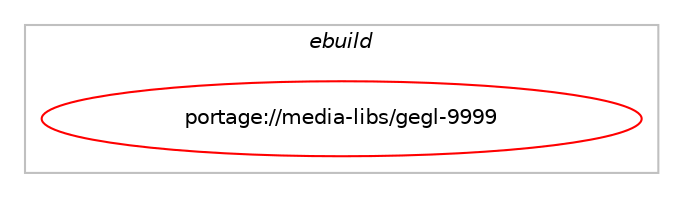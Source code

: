 digraph prolog {

# *************
# Graph options
# *************

newrank=true;
concentrate=true;
compound=true;
graph [rankdir=LR,fontname=Helvetica,fontsize=10,ranksep=1.5];#, ranksep=2.5, nodesep=0.2];
edge  [arrowhead=vee];
node  [fontname=Helvetica,fontsize=10];

# **********
# The ebuild
# **********

subgraph cluster_leftcol {
color=gray;
label=<<i>ebuild</i>>;
id [label="portage://media-libs/gegl-9999", color=red, width=4, href="../media-libs/gegl-9999.svg"];
}

# ****************
# The dependencies
# ****************

subgraph cluster_midcol {
color=gray;
label=<<i>dependencies</i>>;
subgraph cluster_compile {
fillcolor="#eeeeee";
style=filled;
label=<<i>compile</i>>;
# *** BEGIN UNKNOWN DEPENDENCY TYPE (TODO) ***
# id -> equal(use_conditional_group(positive,cairo,portage://media-libs/gegl-9999,[package_dependency(portage://media-libs/gegl-9999,install,no,x11-libs,cairo,greaterequal,[1.12.2,,,1.12.2],[],[])]))
# *** END UNKNOWN DEPENDENCY TYPE (TODO) ***

# *** BEGIN UNKNOWN DEPENDENCY TYPE (TODO) ***
# id -> equal(use_conditional_group(positive,ffmpeg,portage://media-libs/gegl-9999,[package_dependency(portage://media-libs/gegl-9999,install,no,media-video,ffmpeg,none,[,,],[slot(0),equal],[])]))
# *** END UNKNOWN DEPENDENCY TYPE (TODO) ***

# *** BEGIN UNKNOWN DEPENDENCY TYPE (TODO) ***
# id -> equal(use_conditional_group(positive,introspection,portage://media-libs/gegl-9999,[package_dependency(portage://media-libs/gegl-9999,install,no,dev-libs,gobject-introspection,greaterequal,[1.32,,,1.32],any_same_slot,[])]))
# *** END UNKNOWN DEPENDENCY TYPE (TODO) ***

# *** BEGIN UNKNOWN DEPENDENCY TYPE (TODO) ***
# id -> equal(use_conditional_group(positive,lcms,portage://media-libs/gegl-9999,[package_dependency(portage://media-libs/gegl-9999,install,no,media-libs,lcms,greaterequal,[2.8,,,2.8],[slot(2)],[])]))
# *** END UNKNOWN DEPENDENCY TYPE (TODO) ***

# *** BEGIN UNKNOWN DEPENDENCY TYPE (TODO) ***
# id -> equal(use_conditional_group(positive,lensfun,portage://media-libs/gegl-9999,[package_dependency(portage://media-libs/gegl-9999,install,no,media-libs,lensfun,greaterequal,[0.2.5,,,0.2.5],[],[])]))
# *** END UNKNOWN DEPENDENCY TYPE (TODO) ***

# *** BEGIN UNKNOWN DEPENDENCY TYPE (TODO) ***
# id -> equal(use_conditional_group(positive,openexr,portage://media-libs/gegl-9999,[package_dependency(portage://media-libs/gegl-9999,install,no,media-libs,openexr,greaterequal,[1.6.1,,,1.6.1],any_same_slot,[])]))
# *** END UNKNOWN DEPENDENCY TYPE (TODO) ***

# *** BEGIN UNKNOWN DEPENDENCY TYPE (TODO) ***
# id -> equal(use_conditional_group(positive,pdf,portage://media-libs/gegl-9999,[package_dependency(portage://media-libs/gegl-9999,install,no,app-text,poppler,greaterequal,[0.71.0,,,0.71.0],[],[use(enable(cairo),none)])]))
# *** END UNKNOWN DEPENDENCY TYPE (TODO) ***

# *** BEGIN UNKNOWN DEPENDENCY TYPE (TODO) ***
# id -> equal(use_conditional_group(positive,raw,portage://media-libs/gegl-9999,[package_dependency(portage://media-libs/gegl-9999,install,no,media-libs,libraw,greaterequal,[0.15.4,,,0.15.4],[slot(0),equal],[])]))
# *** END UNKNOWN DEPENDENCY TYPE (TODO) ***

# *** BEGIN UNKNOWN DEPENDENCY TYPE (TODO) ***
# id -> equal(use_conditional_group(positive,sdl,portage://media-libs/gegl-9999,[package_dependency(portage://media-libs/gegl-9999,install,no,media-libs,libsdl,greaterequal,[1.2.0,,,1.2.0],[],[])]))
# *** END UNKNOWN DEPENDENCY TYPE (TODO) ***

# *** BEGIN UNKNOWN DEPENDENCY TYPE (TODO) ***
# id -> equal(use_conditional_group(positive,sdl2,portage://media-libs/gegl-9999,[package_dependency(portage://media-libs/gegl-9999,install,no,media-libs,libsdl2,greaterequal,[2.0.20,,,2.0.20],[],[])]))
# *** END UNKNOWN DEPENDENCY TYPE (TODO) ***

# *** BEGIN UNKNOWN DEPENDENCY TYPE (TODO) ***
# id -> equal(use_conditional_group(positive,svg,portage://media-libs/gegl-9999,[package_dependency(portage://media-libs/gegl-9999,install,no,gnome-base,librsvg,greaterequal,[2.40.6,,,2.40.6],[slot(2)],[])]))
# *** END UNKNOWN DEPENDENCY TYPE (TODO) ***

# *** BEGIN UNKNOWN DEPENDENCY TYPE (TODO) ***
# id -> equal(use_conditional_group(positive,tiff,portage://media-libs/gegl-9999,[package_dependency(portage://media-libs/gegl-9999,install,no,media-libs,tiff,greaterequal,[4,,,4],any_same_slot,[])]))
# *** END UNKNOWN DEPENDENCY TYPE (TODO) ***

# *** BEGIN UNKNOWN DEPENDENCY TYPE (TODO) ***
# id -> equal(use_conditional_group(positive,umfpack,portage://media-libs/gegl-9999,[package_dependency(portage://media-libs/gegl-9999,install,no,sci-libs,umfpack,none,[,,],[],[])]))
# *** END UNKNOWN DEPENDENCY TYPE (TODO) ***

# *** BEGIN UNKNOWN DEPENDENCY TYPE (TODO) ***
# id -> equal(use_conditional_group(positive,v4l,portage://media-libs/gegl-9999,[package_dependency(portage://media-libs/gegl-9999,install,no,media-libs,libv4l,greaterequal,[1.0.1,,,1.0.1],[],[])]))
# *** END UNKNOWN DEPENDENCY TYPE (TODO) ***

# *** BEGIN UNKNOWN DEPENDENCY TYPE (TODO) ***
# id -> equal(use_conditional_group(positive,webp,portage://media-libs/gegl-9999,[package_dependency(portage://media-libs/gegl-9999,install,no,media-libs,libwebp,greaterequal,[0.5.0,,,0.5.0],any_same_slot,[])]))
# *** END UNKNOWN DEPENDENCY TYPE (TODO) ***

# *** BEGIN UNKNOWN DEPENDENCY TYPE (TODO) ***
# id -> equal(package_dependency(portage://media-libs/gegl-9999,install,no,dev-libs,glib,greaterequal,[2.68.2,,,2.68.2],[slot(2)],[]))
# *** END UNKNOWN DEPENDENCY TYPE (TODO) ***

# *** BEGIN UNKNOWN DEPENDENCY TYPE (TODO) ***
# id -> equal(package_dependency(portage://media-libs/gegl-9999,install,no,dev-libs,json-glib,greaterequal,[1.2.6,,,1.2.6],[],[]))
# *** END UNKNOWN DEPENDENCY TYPE (TODO) ***

# *** BEGIN UNKNOWN DEPENDENCY TYPE (TODO) ***
# id -> equal(package_dependency(portage://media-libs/gegl-9999,install,no,media-libs,babl,greaterequal,[0.1.98,,,0.1.98],[],[use(optenable(introspection),none),use(optenable(lcms),none),use(optenable(vala),none)]))
# *** END UNKNOWN DEPENDENCY TYPE (TODO) ***

# *** BEGIN UNKNOWN DEPENDENCY TYPE (TODO) ***
# id -> equal(package_dependency(portage://media-libs/gegl-9999,install,no,media-libs,libjpeg-turbo,none,[,,],[],[]))
# *** END UNKNOWN DEPENDENCY TYPE (TODO) ***

# *** BEGIN UNKNOWN DEPENDENCY TYPE (TODO) ***
# id -> equal(package_dependency(portage://media-libs/gegl-9999,install,no,media-libs,libnsgif,none,[,,],[],[]))
# *** END UNKNOWN DEPENDENCY TYPE (TODO) ***

# *** BEGIN UNKNOWN DEPENDENCY TYPE (TODO) ***
# id -> equal(package_dependency(portage://media-libs/gegl-9999,install,no,media-libs,libpng,greaterequal,[1.6.0,,,1.6.0],[slot(0),equal],[]))
# *** END UNKNOWN DEPENDENCY TYPE (TODO) ***

# *** BEGIN UNKNOWN DEPENDENCY TYPE (TODO) ***
# id -> equal(package_dependency(portage://media-libs/gegl-9999,install,no,sys-libs,zlib,greaterequal,[1.2.0,,,1.2.0],[],[]))
# *** END UNKNOWN DEPENDENCY TYPE (TODO) ***

# *** BEGIN UNKNOWN DEPENDENCY TYPE (TODO) ***
# id -> equal(package_dependency(portage://media-libs/gegl-9999,install,no,x11-base,xorg-proto,none,[,,],[],[]))
# *** END UNKNOWN DEPENDENCY TYPE (TODO) ***

# *** BEGIN UNKNOWN DEPENDENCY TYPE (TODO) ***
# id -> equal(package_dependency(portage://media-libs/gegl-9999,install,no,x11-libs,gdk-pixbuf,greaterequal,[2.32,,,2.32],[slot(2)],[]))
# *** END UNKNOWN DEPENDENCY TYPE (TODO) ***

# *** BEGIN UNKNOWN DEPENDENCY TYPE (TODO) ***
# id -> equal(package_dependency(portage://media-libs/gegl-9999,install,no,x11-libs,pango,greaterequal,[1.38.0,,,1.38.0],[],[]))
# *** END UNKNOWN DEPENDENCY TYPE (TODO) ***

}
subgraph cluster_compileandrun {
fillcolor="#eeeeee";
style=filled;
label=<<i>compile and run</i>>;
}
subgraph cluster_run {
fillcolor="#eeeeee";
style=filled;
label=<<i>run</i>>;
# *** BEGIN UNKNOWN DEPENDENCY TYPE (TODO) ***
# id -> equal(use_conditional_group(positive,cairo,portage://media-libs/gegl-9999,[package_dependency(portage://media-libs/gegl-9999,run,no,x11-libs,cairo,greaterequal,[1.12.2,,,1.12.2],[],[])]))
# *** END UNKNOWN DEPENDENCY TYPE (TODO) ***

# *** BEGIN UNKNOWN DEPENDENCY TYPE (TODO) ***
# id -> equal(use_conditional_group(positive,ffmpeg,portage://media-libs/gegl-9999,[package_dependency(portage://media-libs/gegl-9999,run,no,media-video,ffmpeg,none,[,,],[slot(0),equal],[])]))
# *** END UNKNOWN DEPENDENCY TYPE (TODO) ***

# *** BEGIN UNKNOWN DEPENDENCY TYPE (TODO) ***
# id -> equal(use_conditional_group(positive,introspection,portage://media-libs/gegl-9999,[package_dependency(portage://media-libs/gegl-9999,run,no,dev-libs,gobject-introspection,greaterequal,[1.32,,,1.32],any_same_slot,[])]))
# *** END UNKNOWN DEPENDENCY TYPE (TODO) ***

# *** BEGIN UNKNOWN DEPENDENCY TYPE (TODO) ***
# id -> equal(use_conditional_group(positive,lcms,portage://media-libs/gegl-9999,[package_dependency(portage://media-libs/gegl-9999,run,no,media-libs,lcms,greaterequal,[2.8,,,2.8],[slot(2)],[])]))
# *** END UNKNOWN DEPENDENCY TYPE (TODO) ***

# *** BEGIN UNKNOWN DEPENDENCY TYPE (TODO) ***
# id -> equal(use_conditional_group(positive,lensfun,portage://media-libs/gegl-9999,[package_dependency(portage://media-libs/gegl-9999,run,no,media-libs,lensfun,greaterequal,[0.2.5,,,0.2.5],[],[])]))
# *** END UNKNOWN DEPENDENCY TYPE (TODO) ***

# *** BEGIN UNKNOWN DEPENDENCY TYPE (TODO) ***
# id -> equal(use_conditional_group(positive,openexr,portage://media-libs/gegl-9999,[package_dependency(portage://media-libs/gegl-9999,run,no,media-libs,openexr,greaterequal,[1.6.1,,,1.6.1],any_same_slot,[])]))
# *** END UNKNOWN DEPENDENCY TYPE (TODO) ***

# *** BEGIN UNKNOWN DEPENDENCY TYPE (TODO) ***
# id -> equal(use_conditional_group(positive,pdf,portage://media-libs/gegl-9999,[package_dependency(portage://media-libs/gegl-9999,run,no,app-text,poppler,greaterequal,[0.71.0,,,0.71.0],[],[use(enable(cairo),none)])]))
# *** END UNKNOWN DEPENDENCY TYPE (TODO) ***

# *** BEGIN UNKNOWN DEPENDENCY TYPE (TODO) ***
# id -> equal(use_conditional_group(positive,raw,portage://media-libs/gegl-9999,[package_dependency(portage://media-libs/gegl-9999,run,no,media-libs,libraw,greaterequal,[0.15.4,,,0.15.4],[slot(0),equal],[])]))
# *** END UNKNOWN DEPENDENCY TYPE (TODO) ***

# *** BEGIN UNKNOWN DEPENDENCY TYPE (TODO) ***
# id -> equal(use_conditional_group(positive,sdl,portage://media-libs/gegl-9999,[package_dependency(portage://media-libs/gegl-9999,run,no,media-libs,libsdl,greaterequal,[1.2.0,,,1.2.0],[],[])]))
# *** END UNKNOWN DEPENDENCY TYPE (TODO) ***

# *** BEGIN UNKNOWN DEPENDENCY TYPE (TODO) ***
# id -> equal(use_conditional_group(positive,sdl2,portage://media-libs/gegl-9999,[package_dependency(portage://media-libs/gegl-9999,run,no,media-libs,libsdl2,greaterequal,[2.0.20,,,2.0.20],[],[])]))
# *** END UNKNOWN DEPENDENCY TYPE (TODO) ***

# *** BEGIN UNKNOWN DEPENDENCY TYPE (TODO) ***
# id -> equal(use_conditional_group(positive,svg,portage://media-libs/gegl-9999,[package_dependency(portage://media-libs/gegl-9999,run,no,gnome-base,librsvg,greaterequal,[2.40.6,,,2.40.6],[slot(2)],[])]))
# *** END UNKNOWN DEPENDENCY TYPE (TODO) ***

# *** BEGIN UNKNOWN DEPENDENCY TYPE (TODO) ***
# id -> equal(use_conditional_group(positive,tiff,portage://media-libs/gegl-9999,[package_dependency(portage://media-libs/gegl-9999,run,no,media-libs,tiff,greaterequal,[4,,,4],any_same_slot,[])]))
# *** END UNKNOWN DEPENDENCY TYPE (TODO) ***

# *** BEGIN UNKNOWN DEPENDENCY TYPE (TODO) ***
# id -> equal(use_conditional_group(positive,umfpack,portage://media-libs/gegl-9999,[package_dependency(portage://media-libs/gegl-9999,run,no,sci-libs,umfpack,none,[,,],[],[])]))
# *** END UNKNOWN DEPENDENCY TYPE (TODO) ***

# *** BEGIN UNKNOWN DEPENDENCY TYPE (TODO) ***
# id -> equal(use_conditional_group(positive,v4l,portage://media-libs/gegl-9999,[package_dependency(portage://media-libs/gegl-9999,run,no,media-libs,libv4l,greaterequal,[1.0.1,,,1.0.1],[],[])]))
# *** END UNKNOWN DEPENDENCY TYPE (TODO) ***

# *** BEGIN UNKNOWN DEPENDENCY TYPE (TODO) ***
# id -> equal(use_conditional_group(positive,webp,portage://media-libs/gegl-9999,[package_dependency(portage://media-libs/gegl-9999,run,no,media-libs,libwebp,greaterequal,[0.5.0,,,0.5.0],any_same_slot,[])]))
# *** END UNKNOWN DEPENDENCY TYPE (TODO) ***

# *** BEGIN UNKNOWN DEPENDENCY TYPE (TODO) ***
# id -> equal(package_dependency(portage://media-libs/gegl-9999,run,no,dev-libs,glib,greaterequal,[2.68.2,,,2.68.2],[slot(2)],[]))
# *** END UNKNOWN DEPENDENCY TYPE (TODO) ***

# *** BEGIN UNKNOWN DEPENDENCY TYPE (TODO) ***
# id -> equal(package_dependency(portage://media-libs/gegl-9999,run,no,dev-libs,json-glib,greaterequal,[1.2.6,,,1.2.6],[],[]))
# *** END UNKNOWN DEPENDENCY TYPE (TODO) ***

# *** BEGIN UNKNOWN DEPENDENCY TYPE (TODO) ***
# id -> equal(package_dependency(portage://media-libs/gegl-9999,run,no,media-libs,babl,greaterequal,[0.1.98,,,0.1.98],[],[use(optenable(introspection),none),use(optenable(lcms),none),use(optenable(vala),none)]))
# *** END UNKNOWN DEPENDENCY TYPE (TODO) ***

# *** BEGIN UNKNOWN DEPENDENCY TYPE (TODO) ***
# id -> equal(package_dependency(portage://media-libs/gegl-9999,run,no,media-libs,libjpeg-turbo,none,[,,],[],[]))
# *** END UNKNOWN DEPENDENCY TYPE (TODO) ***

# *** BEGIN UNKNOWN DEPENDENCY TYPE (TODO) ***
# id -> equal(package_dependency(portage://media-libs/gegl-9999,run,no,media-libs,libnsgif,none,[,,],[],[]))
# *** END UNKNOWN DEPENDENCY TYPE (TODO) ***

# *** BEGIN UNKNOWN DEPENDENCY TYPE (TODO) ***
# id -> equal(package_dependency(portage://media-libs/gegl-9999,run,no,media-libs,libpng,greaterequal,[1.6.0,,,1.6.0],[slot(0),equal],[]))
# *** END UNKNOWN DEPENDENCY TYPE (TODO) ***

# *** BEGIN UNKNOWN DEPENDENCY TYPE (TODO) ***
# id -> equal(package_dependency(portage://media-libs/gegl-9999,run,no,sys-libs,zlib,greaterequal,[1.2.0,,,1.2.0],[],[]))
# *** END UNKNOWN DEPENDENCY TYPE (TODO) ***

# *** BEGIN UNKNOWN DEPENDENCY TYPE (TODO) ***
# id -> equal(package_dependency(portage://media-libs/gegl-9999,run,no,x11-libs,gdk-pixbuf,greaterequal,[2.32,,,2.32],[slot(2)],[]))
# *** END UNKNOWN DEPENDENCY TYPE (TODO) ***

# *** BEGIN UNKNOWN DEPENDENCY TYPE (TODO) ***
# id -> equal(package_dependency(portage://media-libs/gegl-9999,run,no,x11-libs,pango,greaterequal,[1.38.0,,,1.38.0],[],[]))
# *** END UNKNOWN DEPENDENCY TYPE (TODO) ***

}
}

# **************
# The candidates
# **************

subgraph cluster_choices {
rank=same;
color=gray;
label=<<i>candidates</i>>;

}

}
